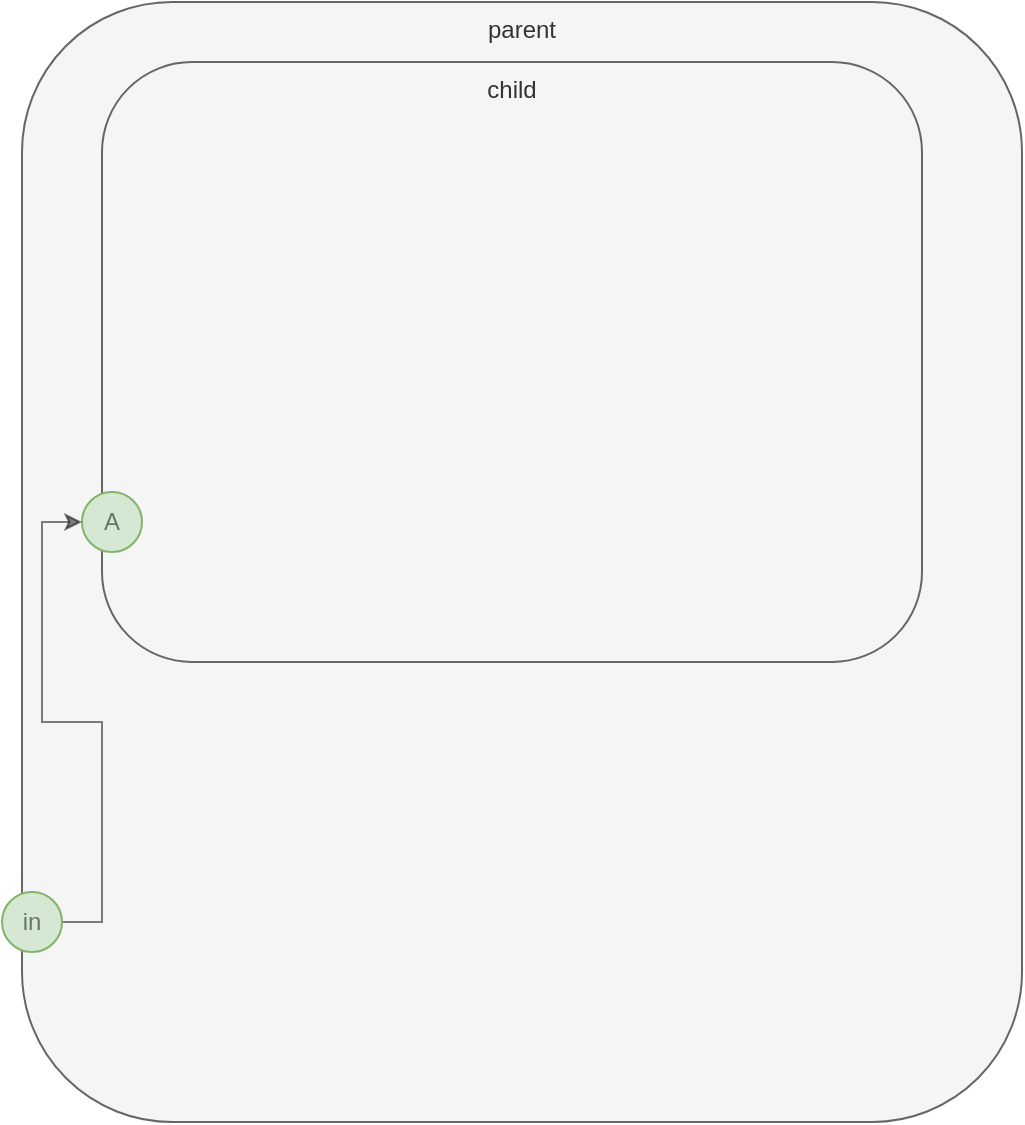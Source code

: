 <mxfile version="14.6.13" type="device"><diagram id="Ys56b1cDU_ENTWWwiod4" name="test"><mxGraphModel dx="1106" dy="-44" grid="1" gridSize="10" guides="1" tooltips="1" connect="1" arrows="1" fold="1" page="1" pageScale="1" pageWidth="1100" pageHeight="850" math="0" shadow="0"><root><mxCell id="fOSbCRCz1Gi8FUtaPH1a-0"/><mxCell id="fOSbCRCz1Gi8FUtaPH1a-1" parent="fOSbCRCz1Gi8FUtaPH1a-0"/><mxCell id="fOSbCRCz1Gi8FUtaPH1a-2" value="parent" style="rounded=1;whiteSpace=wrap;html=1;verticalAlign=top;fillColor=#f5f5f5;strokeColor=#666666;fontColor=#333333;" parent="fOSbCRCz1Gi8FUtaPH1a-1" vertex="1"><mxGeometry x="50" y="880" width="500" height="560" as="geometry"/></mxCell><mxCell id="fOSbCRCz1Gi8FUtaPH1a-3" value="child" style="rounded=1;whiteSpace=wrap;html=1;verticalAlign=top;fillColor=#f5f5f5;strokeColor=#666666;fontColor=#333333;" parent="fOSbCRCz1Gi8FUtaPH1a-1" vertex="1"><mxGeometry x="90" y="910" width="410" height="300" as="geometry"/></mxCell><mxCell id="fOSbCRCz1Gi8FUtaPH1a-11" value="A" style="ellipse;whiteSpace=wrap;html=1;aspect=fixed;fillColor=#d5e8d4;align=center;strokeColor=#82b366;textOpacity=50;" parent="fOSbCRCz1Gi8FUtaPH1a-1" vertex="1"><mxGeometry x="80" y="1125" width="30" height="30" as="geometry"/></mxCell><mxCell id="fOSbCRCz1Gi8FUtaPH1a-18" style="edgeStyle=orthogonalEdgeStyle;rounded=0;orthogonalLoop=1;jettySize=auto;html=1;exitX=1;exitY=0.5;exitDx=0;exitDy=0;entryX=0;entryY=0.5;entryDx=0;entryDy=0;opacity=50;" parent="fOSbCRCz1Gi8FUtaPH1a-1" source="fOSbCRCz1Gi8FUtaPH1a-19" target="fOSbCRCz1Gi8FUtaPH1a-11" edge="1"><mxGeometry relative="1" as="geometry"/></mxCell><mxCell id="fOSbCRCz1Gi8FUtaPH1a-19" value="in" style="ellipse;whiteSpace=wrap;html=1;aspect=fixed;fillColor=#d5e8d4;align=center;strokeColor=#82b366;textOpacity=50;" parent="fOSbCRCz1Gi8FUtaPH1a-1" vertex="1"><mxGeometry x="40" y="1325" width="30" height="30" as="geometry"/></mxCell></root></mxGraphModel></diagram></mxfile>